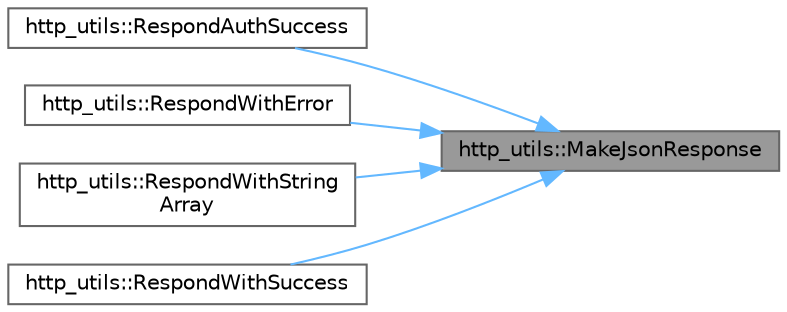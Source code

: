 digraph "http_utils::MakeJsonResponse"
{
 // LATEX_PDF_SIZE
  bgcolor="transparent";
  edge [fontname=Helvetica,fontsize=10,labelfontname=Helvetica,labelfontsize=10];
  node [fontname=Helvetica,fontsize=10,shape=box,height=0.2,width=0.4];
  rankdir="RL";
  Node1 [id="Node000001",label="http_utils::MakeJsonResponse",height=0.2,width=0.4,color="gray40", fillcolor="grey60", style="filled", fontcolor="black",tooltip="Создает HTTP-ответ в формате JSON."];
  Node1 -> Node2 [id="edge1_Node000001_Node000002",dir="back",color="steelblue1",style="solid",tooltip=" "];
  Node2 [id="Node000002",label="http_utils::RespondAuthSuccess",height=0.2,width=0.4,color="grey40", fillcolor="white", style="filled",URL="$namespacehttp__utils.html#a48abc3f81a457b478e6c8f87ea9a749e",tooltip="Отправляет успешный HTTP-ответ с данными аутентификации (имя пользователя и токен) в формате JSON."];
  Node1 -> Node3 [id="edge2_Node000001_Node000003",dir="back",color="steelblue1",style="solid",tooltip=" "];
  Node3 [id="Node000003",label="http_utils::RespondWithError",height=0.2,width=0.4,color="grey40", fillcolor="white", style="filled",URL="$namespacehttp__utils.html#ac29a7e8c4c8e35768e9b05acbca35189",tooltip="Отправляет HTTP-ответ с ошибкой в формате JSON."];
  Node1 -> Node4 [id="edge3_Node000001_Node000004",dir="back",color="steelblue1",style="solid",tooltip=" "];
  Node4 [id="Node000004",label="http_utils::RespondWithString\lArray",height=0.2,width=0.4,color="grey40", fillcolor="white", style="filled",URL="$namespacehttp__utils.html#a86e046c88e3666afee8dedf2fccb58b8",tooltip="Отправляет успешный HTTP-ответ с массивом строк в формате JSON."];
  Node1 -> Node5 [id="edge4_Node000001_Node000005",dir="back",color="steelblue1",style="solid",tooltip=" "];
  Node5 [id="Node000005",label="http_utils::RespondWithSuccess",height=0.2,width=0.4,color="grey40", fillcolor="white", style="filled",URL="$namespacehttp__utils.html#a48958efcb93221cac5b87e4518b55c79",tooltip="Отправляет успешный HTTP-ответ с сообщением в формате JSON."];
}
